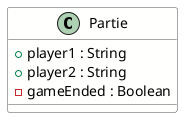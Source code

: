 @startuml
skinparam classBorderColor #4F4F4F
skinparam classBackgroundColor #FFFFFD

class Partie {
    + player1 : String
    + player2 : String
    - gameEnded : Boolean
}

@enduml